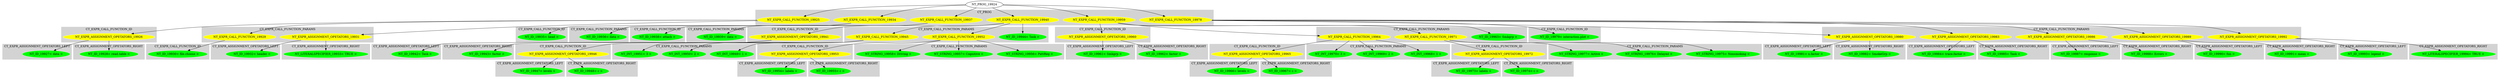 digraph {

subgraph cluster0 {
 node [style=filled,color=white];
 style=filled;
 color=lightgrey;
 label = "CT_PROG";

"NT_EXPR_CALL_FUNCTION_19925"
 [fillcolor = yellow]
"NT_EXPR_CALL_FUNCTION_19934"
 [fillcolor = yellow]
"NT_EXPR_CALL_FUNCTION_19937"
 [fillcolor = yellow]
"NT_EXPR_CALL_FUNCTION_19940"
 [fillcolor = yellow]
"NT_EXPR_CALL_FUNCTION_19959"
 [fillcolor = yellow]
"NT_EXPR_CALL_FUNCTION_19978"
 [fillcolor = yellow]
}
"NT_PROG_19924"->"NT_EXPR_CALL_FUNCTION_19925"
subgraph cluster1 {
 node [style=filled,color=white];
 style=filled;
 color=lightgrey;
 label = "CT_EXPR_CALL_FUNCTION_ID";

"NT_EXPR_ASSIGNMENT_OPETATORS_19926"
 [fillcolor = yellow]
}
subgraph cluster2 {
 node [style=filled,color=white];
 style=filled;
 color=lightgrey;
 label = "CT_EXPR_CALL_FUNCTION_PARAMS";

"NT_EXPR_CALL_FUNCTION_19929"
 [fillcolor = yellow]
"NT_EXPR_ASSIGNMENT_OPETATORS_19931"
 [fillcolor = yellow]
}
"NT_EXPR_CALL_FUNCTION_19925"->"NT_EXPR_ASSIGNMENT_OPETATORS_19926"
subgraph cluster3 {
 node [style=filled,color=white];
 style=filled;
 color=lightgrey;
 label = "CT_EXPR_ASSIGNMENT_OPETATORS_LEFT";

"NT_ID_19927< data >"
 [fillcolor = green]
}
subgraph cluster4 {
 node [style=filled,color=white];
 style=filled;
 color=lightgrey;
 label = "CT_EXPR_ASSIGNMENT_OPETATORS_RIGHT";

"NT_ID_19928< read.table >"
 [fillcolor = green]
}
"NT_EXPR_ASSIGNMENT_OPETATORS_19926"->"NT_ID_19927< data >"
"NT_EXPR_ASSIGNMENT_OPETATORS_19926"->"NT_ID_19928< read.table >"
"NT_EXPR_CALL_FUNCTION_19925"->"NT_EXPR_CALL_FUNCTION_19929"
subgraph cluster5 {
 node [style=filled,color=white];
 style=filled;
 color=lightgrey;
 label = "CT_EXPR_CALL_FUNCTION_ID";

"NT_ID_19930< file.choose >"
 [fillcolor = green]
}
"NT_EXPR_CALL_FUNCTION_19929"->"NT_ID_19930< file.choose >"
"NT_EXPR_CALL_FUNCTION_19925"->"NT_EXPR_ASSIGNMENT_OPETATORS_19931"
subgraph cluster6 {
 node [style=filled,color=white];
 style=filled;
 color=lightgrey;
 label = "CT_EXPR_ASSIGNMENT_OPETATORS_LEFT";

"NT_ID_19932< header >"
 [fillcolor = green]
}
subgraph cluster7 {
 node [style=filled,color=white];
 style=filled;
 color=lightgrey;
 label = "CT_EXPR_ASSIGNMENT_OPETATORS_RIGHT";

"NT_LITERALSPECIFIER_19933< TRUE >"
 [fillcolor = green]
}
"NT_EXPR_ASSIGNMENT_OPETATORS_19931"->"NT_ID_19932< header >"
"NT_EXPR_ASSIGNMENT_OPETATORS_19931"->"NT_LITERALSPECIFIER_19933< TRUE >"
"NT_PROG_19924"->"NT_EXPR_CALL_FUNCTION_19934"
subgraph cluster8 {
 node [style=filled,color=white];
 style=filled;
 color=lightgrey;
 label = "CT_EXPR_CALL_FUNCTION_ID";

"NT_ID_19935< head >"
 [fillcolor = green]
}
subgraph cluster9 {
 node [style=filled,color=white];
 style=filled;
 color=lightgrey;
 label = "CT_EXPR_CALL_FUNCTION_PARAMS";

"NT_ID_19936< data >"
 [fillcolor = green]
}
"NT_EXPR_CALL_FUNCTION_19934"->"NT_ID_19935< head >"
"NT_EXPR_CALL_FUNCTION_19934"->"NT_ID_19936< data >"
"NT_PROG_19924"->"NT_EXPR_CALL_FUNCTION_19937"
subgraph cluster10 {
 node [style=filled,color=white];
 style=filled;
 color=lightgrey;
 label = "CT_EXPR_CALL_FUNCTION_ID";

"NT_ID_19938< attach >"
 [fillcolor = green]
}
subgraph cluster11 {
 node [style=filled,color=white];
 style=filled;
 color=lightgrey;
 label = "CT_EXPR_CALL_FUNCTION_PARAMS";

"NT_ID_19939< data >"
 [fillcolor = green]
}
"NT_EXPR_CALL_FUNCTION_19937"->"NT_ID_19938< attach >"
"NT_EXPR_CALL_FUNCTION_19937"->"NT_ID_19939< data >"
"NT_PROG_19924"->"NT_EXPR_CALL_FUNCTION_19940"
subgraph cluster12 {
 node [style=filled,color=white];
 style=filled;
 color=lightgrey;
 label = "CT_EXPR_CALL_FUNCTION_ID";

"NT_EXPR_ASSIGNMENT_OPETATORS_19941"
 [fillcolor = yellow]
}
subgraph cluster13 {
 node [style=filled,color=white];
 style=filled;
 color=lightgrey;
 label = "CT_EXPR_CALL_FUNCTION_PARAMS";

"NT_ID_19944< Task >"
 [fillcolor = green]
"NT_EXPR_CALL_FUNCTION_19945"
 [fillcolor = yellow]
"NT_EXPR_CALL_FUNCTION_19952"
 [fillcolor = yellow]
}
"NT_EXPR_CALL_FUNCTION_19940"->"NT_EXPR_ASSIGNMENT_OPETATORS_19941"
subgraph cluster14 {
 node [style=filled,color=white];
 style=filled;
 color=lightgrey;
 label = "CT_EXPR_ASSIGNMENT_OPETATORS_LEFT";

"NT_ID_19942< Task >"
 [fillcolor = green]
}
subgraph cluster15 {
 node [style=filled,color=white];
 style=filled;
 color=lightgrey;
 label = "CT_EXPR_ASSIGNMENT_OPETATORS_RIGHT";

"NT_ID_19943< factor >"
 [fillcolor = green]
}
"NT_EXPR_ASSIGNMENT_OPETATORS_19941"->"NT_ID_19942< Task >"
"NT_EXPR_ASSIGNMENT_OPETATORS_19941"->"NT_ID_19943< factor >"
"NT_EXPR_CALL_FUNCTION_19940"->"NT_ID_19944< Task >"
"NT_EXPR_CALL_FUNCTION_19940"->"NT_EXPR_CALL_FUNCTION_19945"
subgraph cluster16 {
 node [style=filled,color=white];
 style=filled;
 color=lightgrey;
 label = "CT_EXPR_CALL_FUNCTION_ID";

"NT_EXPR_ASSIGNMENT_OPETATORS_19946"
 [fillcolor = yellow]
}
subgraph cluster17 {
 node [style=filled,color=white];
 style=filled;
 color=lightgrey;
 label = "CT_EXPR_CALL_FUNCTION_PARAMS";

"NT_INT_19949< 1 >"
 [fillcolor = green]
"NT_INT_19950< 2 >"
 [fillcolor = green]
"NT_INT_19951< 3 >"
 [fillcolor = green]
}
"NT_EXPR_CALL_FUNCTION_19945"->"NT_EXPR_ASSIGNMENT_OPETATORS_19946"
subgraph cluster18 {
 node [style=filled,color=white];
 style=filled;
 color=lightgrey;
 label = "CT_EXPR_ASSIGNMENT_OPETATORS_LEFT";

"NT_ID_19947< levels >"
 [fillcolor = green]
}
subgraph cluster19 {
 node [style=filled,color=white];
 style=filled;
 color=lightgrey;
 label = "CT_EXPR_ASSIGNMENT_OPETATORS_RIGHT";

"NT_ID_19948< c >"
 [fillcolor = green]
}
"NT_EXPR_ASSIGNMENT_OPETATORS_19946"->"NT_ID_19947< levels >"
"NT_EXPR_ASSIGNMENT_OPETATORS_19946"->"NT_ID_19948< c >"
"NT_EXPR_CALL_FUNCTION_19945"->"NT_INT_19949< 1 >"
"NT_EXPR_CALL_FUNCTION_19945"->"NT_INT_19950< 2 >"
"NT_EXPR_CALL_FUNCTION_19945"->"NT_INT_19951< 3 >"
"NT_EXPR_CALL_FUNCTION_19940"->"NT_EXPR_CALL_FUNCTION_19952"
subgraph cluster20 {
 node [style=filled,color=white];
 style=filled;
 color=lightgrey;
 label = "CT_EXPR_CALL_FUNCTION_ID";

"NT_EXPR_ASSIGNMENT_OPETATORS_19953"
 [fillcolor = yellow]
}
subgraph cluster21 {
 node [style=filled,color=white];
 style=filled;
 color=lightgrey;
 label = "CT_EXPR_CALL_FUNCTION_PARAMS";

"NT_STRING_19956< PattReg >"
 [fillcolor = green]
"NT_STRING_19957< Cognitive >"
 [fillcolor = green]
"NT_STRING_19958< Driving >"
 [fillcolor = green]
}
"NT_EXPR_CALL_FUNCTION_19952"->"NT_EXPR_ASSIGNMENT_OPETATORS_19953"
subgraph cluster22 {
 node [style=filled,color=white];
 style=filled;
 color=lightgrey;
 label = "CT_EXPR_ASSIGNMENT_OPETATORS_LEFT";

"NT_ID_19954< labels >"
 [fillcolor = green]
}
subgraph cluster23 {
 node [style=filled,color=white];
 style=filled;
 color=lightgrey;
 label = "CT_EXPR_ASSIGNMENT_OPETATORS_RIGHT";

"NT_ID_19955< c >"
 [fillcolor = green]
}
"NT_EXPR_ASSIGNMENT_OPETATORS_19953"->"NT_ID_19954< labels >"
"NT_EXPR_ASSIGNMENT_OPETATORS_19953"->"NT_ID_19955< c >"
"NT_EXPR_CALL_FUNCTION_19952"->"NT_STRING_19956< PattReg >"
"NT_EXPR_CALL_FUNCTION_19952"->"NT_STRING_19957< Cognitive >"
"NT_EXPR_CALL_FUNCTION_19952"->"NT_STRING_19958< Driving >"
"NT_PROG_19924"->"NT_EXPR_CALL_FUNCTION_19959"
subgraph cluster24 {
 node [style=filled,color=white];
 style=filled;
 color=lightgrey;
 label = "CT_EXPR_CALL_FUNCTION_ID";

"NT_EXPR_ASSIGNMENT_OPETATORS_19960"
 [fillcolor = yellow]
}
subgraph cluster25 {
 node [style=filled,color=white];
 style=filled;
 color=lightgrey;
 label = "CT_EXPR_CALL_FUNCTION_PARAMS";

"NT_ID_19963< Smkgrp >"
 [fillcolor = green]
"NT_EXPR_CALL_FUNCTION_19964"
 [fillcolor = yellow]
"NT_EXPR_CALL_FUNCTION_19971"
 [fillcolor = yellow]
}
"NT_EXPR_CALL_FUNCTION_19959"->"NT_EXPR_ASSIGNMENT_OPETATORS_19960"
subgraph cluster26 {
 node [style=filled,color=white];
 style=filled;
 color=lightgrey;
 label = "CT_EXPR_ASSIGNMENT_OPETATORS_LEFT";

"NT_ID_19961< Smkgrp >"
 [fillcolor = green]
}
subgraph cluster27 {
 node [style=filled,color=white];
 style=filled;
 color=lightgrey;
 label = "CT_EXPR_ASSIGNMENT_OPETATORS_RIGHT";

"NT_ID_19962< factor >"
 [fillcolor = green]
}
"NT_EXPR_ASSIGNMENT_OPETATORS_19960"->"NT_ID_19961< Smkgrp >"
"NT_EXPR_ASSIGNMENT_OPETATORS_19960"->"NT_ID_19962< factor >"
"NT_EXPR_CALL_FUNCTION_19959"->"NT_ID_19963< Smkgrp >"
"NT_EXPR_CALL_FUNCTION_19959"->"NT_EXPR_CALL_FUNCTION_19964"
subgraph cluster28 {
 node [style=filled,color=white];
 style=filled;
 color=lightgrey;
 label = "CT_EXPR_CALL_FUNCTION_ID";

"NT_EXPR_ASSIGNMENT_OPETATORS_19965"
 [fillcolor = yellow]
}
subgraph cluster29 {
 node [style=filled,color=white];
 style=filled;
 color=lightgrey;
 label = "CT_EXPR_CALL_FUNCTION_PARAMS";

"NT_INT_19968< 1 >"
 [fillcolor = green]
"NT_INT_19969< 2 >"
 [fillcolor = green]
"NT_INT_19970< 3 >"
 [fillcolor = green]
}
"NT_EXPR_CALL_FUNCTION_19964"->"NT_EXPR_ASSIGNMENT_OPETATORS_19965"
subgraph cluster30 {
 node [style=filled,color=white];
 style=filled;
 color=lightgrey;
 label = "CT_EXPR_ASSIGNMENT_OPETATORS_LEFT";

"NT_ID_19966< levels >"
 [fillcolor = green]
}
subgraph cluster31 {
 node [style=filled,color=white];
 style=filled;
 color=lightgrey;
 label = "CT_EXPR_ASSIGNMENT_OPETATORS_RIGHT";

"NT_ID_19967< c >"
 [fillcolor = green]
}
"NT_EXPR_ASSIGNMENT_OPETATORS_19965"->"NT_ID_19966< levels >"
"NT_EXPR_ASSIGNMENT_OPETATORS_19965"->"NT_ID_19967< c >"
"NT_EXPR_CALL_FUNCTION_19964"->"NT_INT_19968< 1 >"
"NT_EXPR_CALL_FUNCTION_19964"->"NT_INT_19969< 2 >"
"NT_EXPR_CALL_FUNCTION_19964"->"NT_INT_19970< 3 >"
"NT_EXPR_CALL_FUNCTION_19959"->"NT_EXPR_CALL_FUNCTION_19971"
subgraph cluster32 {
 node [style=filled,color=white];
 style=filled;
 color=lightgrey;
 label = "CT_EXPR_CALL_FUNCTION_ID";

"NT_EXPR_ASSIGNMENT_OPETATORS_19972"
 [fillcolor = yellow]
}
subgraph cluster33 {
 node [style=filled,color=white];
 style=filled;
 color=lightgrey;
 label = "CT_EXPR_CALL_FUNCTION_PARAMS";

"NT_STRING_19975< Nonsmoking >"
 [fillcolor = green]
"NT_STRING_19976< Delayed >"
 [fillcolor = green]
"NT_STRING_19977< Active >"
 [fillcolor = green]
}
"NT_EXPR_CALL_FUNCTION_19971"->"NT_EXPR_ASSIGNMENT_OPETATORS_19972"
subgraph cluster34 {
 node [style=filled,color=white];
 style=filled;
 color=lightgrey;
 label = "CT_EXPR_ASSIGNMENT_OPETATORS_LEFT";

"NT_ID_19973< labels >"
 [fillcolor = green]
}
subgraph cluster35 {
 node [style=filled,color=white];
 style=filled;
 color=lightgrey;
 label = "CT_EXPR_ASSIGNMENT_OPETATORS_RIGHT";

"NT_ID_19974< c >"
 [fillcolor = green]
}
"NT_EXPR_ASSIGNMENT_OPETATORS_19972"->"NT_ID_19973< labels >"
"NT_EXPR_ASSIGNMENT_OPETATORS_19972"->"NT_ID_19974< c >"
"NT_EXPR_CALL_FUNCTION_19971"->"NT_STRING_19975< Nonsmoking >"
"NT_EXPR_CALL_FUNCTION_19971"->"NT_STRING_19976< Delayed >"
"NT_EXPR_CALL_FUNCTION_19971"->"NT_STRING_19977< Active >"
"NT_PROG_19924"->"NT_EXPR_CALL_FUNCTION_19978"
subgraph cluster36 {
 node [style=filled,color=white];
 style=filled;
 color=lightgrey;
 label = "CT_EXPR_CALL_FUNCTION_ID";

"NT_ID_19979< interaction.plot >"
 [fillcolor = green]
}
subgraph cluster37 {
 node [style=filled,color=white];
 style=filled;
 color=lightgrey;
 label = "CT_EXPR_CALL_FUNCTION_PARAMS";

"NT_EXPR_ASSIGNMENT_OPETATORS_19980"
 [fillcolor = yellow]
"NT_EXPR_ASSIGNMENT_OPETATORS_19983"
 [fillcolor = yellow]
"NT_EXPR_ASSIGNMENT_OPETATORS_19986"
 [fillcolor = yellow]
"NT_EXPR_ASSIGNMENT_OPETATORS_19989"
 [fillcolor = yellow]
"NT_EXPR_ASSIGNMENT_OPETATORS_19992"
 [fillcolor = yellow]
}
"NT_EXPR_CALL_FUNCTION_19978"->"NT_ID_19979< interaction.plot >"
"NT_EXPR_CALL_FUNCTION_19978"->"NT_EXPR_ASSIGNMENT_OPETATORS_19980"
subgraph cluster38 {
 node [style=filled,color=white];
 style=filled;
 color=lightgrey;
 label = "CT_EXPR_ASSIGNMENT_OPETATORS_LEFT";

"NT_ID_19981< x.factor >"
 [fillcolor = green]
}
subgraph cluster39 {
 node [style=filled,color=white];
 style=filled;
 color=lightgrey;
 label = "CT_EXPR_ASSIGNMENT_OPETATORS_RIGHT";

"NT_ID_19982< SmokeGrp >"
 [fillcolor = green]
}
"NT_EXPR_ASSIGNMENT_OPETATORS_19980"->"NT_ID_19981< x.factor >"
"NT_EXPR_ASSIGNMENT_OPETATORS_19980"->"NT_ID_19982< SmokeGrp >"
"NT_EXPR_CALL_FUNCTION_19978"->"NT_EXPR_ASSIGNMENT_OPETATORS_19983"
subgraph cluster40 {
 node [style=filled,color=white];
 style=filled;
 color=lightgrey;
 label = "CT_EXPR_ASSIGNMENT_OPETATORS_LEFT";

"NT_ID_19984< trace.factor >"
 [fillcolor = green]
}
subgraph cluster41 {
 node [style=filled,color=white];
 style=filled;
 color=lightgrey;
 label = "CT_EXPR_ASSIGNMENT_OPETATORS_RIGHT";

"NT_ID_19985< Task >"
 [fillcolor = green]
}
"NT_EXPR_ASSIGNMENT_OPETATORS_19983"->"NT_ID_19984< trace.factor >"
"NT_EXPR_ASSIGNMENT_OPETATORS_19983"->"NT_ID_19985< Task >"
"NT_EXPR_CALL_FUNCTION_19978"->"NT_EXPR_ASSIGNMENT_OPETATORS_19986"
subgraph cluster42 {
 node [style=filled,color=white];
 style=filled;
 color=lightgrey;
 label = "CT_EXPR_ASSIGNMENT_OPETATORS_LEFT";

"NT_ID_19987< response >"
 [fillcolor = green]
}
subgraph cluster43 {
 node [style=filled,color=white];
 style=filled;
 color=lightgrey;
 label = "CT_EXPR_ASSIGNMENT_OPETATORS_RIGHT";

"NT_ID_19988< Errors >"
 [fillcolor = green]
}
"NT_EXPR_ASSIGNMENT_OPETATORS_19986"->"NT_ID_19987< response >"
"NT_EXPR_ASSIGNMENT_OPETATORS_19986"->"NT_ID_19988< Errors >"
"NT_EXPR_CALL_FUNCTION_19978"->"NT_EXPR_ASSIGNMENT_OPETATORS_19989"
subgraph cluster44 {
 node [style=filled,color=white];
 style=filled;
 color=lightgrey;
 label = "CT_EXPR_ASSIGNMENT_OPETATORS_LEFT";

"NT_ID_19990< fun >"
 [fillcolor = green]
}
subgraph cluster45 {
 node [style=filled,color=white];
 style=filled;
 color=lightgrey;
 label = "CT_EXPR_ASSIGNMENT_OPETATORS_RIGHT";

"NT_ID_19991< mean >"
 [fillcolor = green]
}
"NT_EXPR_ASSIGNMENT_OPETATORS_19989"->"NT_ID_19990< fun >"
"NT_EXPR_ASSIGNMENT_OPETATORS_19989"->"NT_ID_19991< mean >"
"NT_EXPR_CALL_FUNCTION_19978"->"NT_EXPR_ASSIGNMENT_OPETATORS_19992"
subgraph cluster46 {
 node [style=filled,color=white];
 style=filled;
 color=lightgrey;
 label = "CT_EXPR_ASSIGNMENT_OPETATORS_LEFT";

"NT_ID_19993< legend >"
 [fillcolor = green]
}
subgraph cluster47 {
 node [style=filled,color=white];
 style=filled;
 color=lightgrey;
 label = "CT_EXPR_ASSIGNMENT_OPETATORS_RIGHT";

"NT_LITERALSPECIFIER_19994< TRUE >"
 [fillcolor = green]
}
"NT_EXPR_ASSIGNMENT_OPETATORS_19992"->"NT_ID_19993< legend >"
"NT_EXPR_ASSIGNMENT_OPETATORS_19992"->"NT_LITERALSPECIFIER_19994< TRUE >"
}
